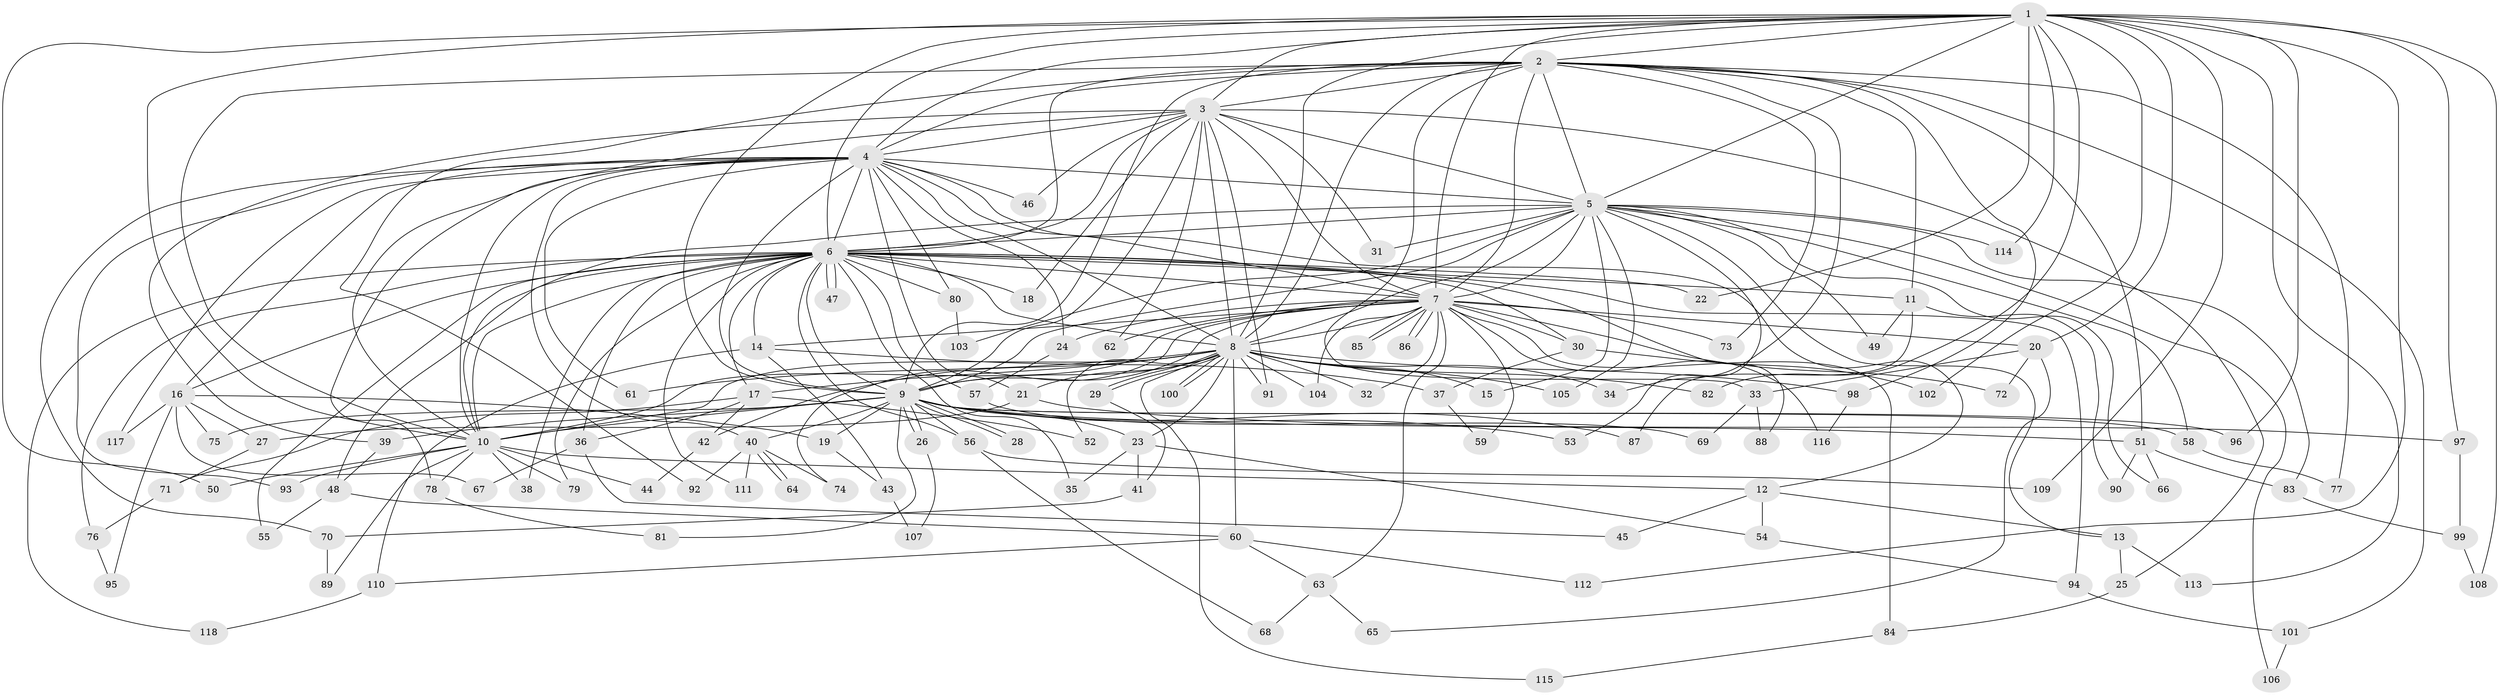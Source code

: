 // Generated by graph-tools (version 1.1) at 2025/25/03/09/25 03:25:39]
// undirected, 118 vertices, 261 edges
graph export_dot {
graph [start="1"]
  node [color=gray90,style=filled];
  1;
  2;
  3;
  4;
  5;
  6;
  7;
  8;
  9;
  10;
  11;
  12;
  13;
  14;
  15;
  16;
  17;
  18;
  19;
  20;
  21;
  22;
  23;
  24;
  25;
  26;
  27;
  28;
  29;
  30;
  31;
  32;
  33;
  34;
  35;
  36;
  37;
  38;
  39;
  40;
  41;
  42;
  43;
  44;
  45;
  46;
  47;
  48;
  49;
  50;
  51;
  52;
  53;
  54;
  55;
  56;
  57;
  58;
  59;
  60;
  61;
  62;
  63;
  64;
  65;
  66;
  67;
  68;
  69;
  70;
  71;
  72;
  73;
  74;
  75;
  76;
  77;
  78;
  79;
  80;
  81;
  82;
  83;
  84;
  85;
  86;
  87;
  88;
  89;
  90;
  91;
  92;
  93;
  94;
  95;
  96;
  97;
  98;
  99;
  100;
  101;
  102;
  103;
  104;
  105;
  106;
  107;
  108;
  109;
  110;
  111;
  112;
  113;
  114;
  115;
  116;
  117;
  118;
  1 -- 2;
  1 -- 3;
  1 -- 4;
  1 -- 5;
  1 -- 6;
  1 -- 7;
  1 -- 8;
  1 -- 9;
  1 -- 10;
  1 -- 20;
  1 -- 22;
  1 -- 50;
  1 -- 82;
  1 -- 96;
  1 -- 97;
  1 -- 102;
  1 -- 108;
  1 -- 109;
  1 -- 112;
  1 -- 113;
  1 -- 114;
  2 -- 3;
  2 -- 4;
  2 -- 5;
  2 -- 6;
  2 -- 7;
  2 -- 8;
  2 -- 9;
  2 -- 10;
  2 -- 11;
  2 -- 33;
  2 -- 34;
  2 -- 51;
  2 -- 73;
  2 -- 77;
  2 -- 92;
  2 -- 98;
  2 -- 101;
  3 -- 4;
  3 -- 5;
  3 -- 6;
  3 -- 7;
  3 -- 8;
  3 -- 9;
  3 -- 10;
  3 -- 18;
  3 -- 25;
  3 -- 31;
  3 -- 39;
  3 -- 46;
  3 -- 62;
  3 -- 91;
  4 -- 5;
  4 -- 6;
  4 -- 7;
  4 -- 8;
  4 -- 9;
  4 -- 10;
  4 -- 12;
  4 -- 16;
  4 -- 21;
  4 -- 24;
  4 -- 40;
  4 -- 46;
  4 -- 61;
  4 -- 70;
  4 -- 78;
  4 -- 80;
  4 -- 93;
  4 -- 117;
  5 -- 6;
  5 -- 7;
  5 -- 8;
  5 -- 9;
  5 -- 10;
  5 -- 13;
  5 -- 15;
  5 -- 31;
  5 -- 49;
  5 -- 53;
  5 -- 58;
  5 -- 66;
  5 -- 83;
  5 -- 103;
  5 -- 105;
  5 -- 106;
  5 -- 114;
  6 -- 7;
  6 -- 8;
  6 -- 9;
  6 -- 10;
  6 -- 11;
  6 -- 14;
  6 -- 16;
  6 -- 17;
  6 -- 18;
  6 -- 22;
  6 -- 30;
  6 -- 35;
  6 -- 36;
  6 -- 38;
  6 -- 47;
  6 -- 47;
  6 -- 48;
  6 -- 55;
  6 -- 56;
  6 -- 57;
  6 -- 76;
  6 -- 79;
  6 -- 80;
  6 -- 88;
  6 -- 94;
  6 -- 111;
  6 -- 118;
  7 -- 8;
  7 -- 9;
  7 -- 10;
  7 -- 14;
  7 -- 20;
  7 -- 24;
  7 -- 30;
  7 -- 32;
  7 -- 59;
  7 -- 62;
  7 -- 63;
  7 -- 72;
  7 -- 73;
  7 -- 74;
  7 -- 84;
  7 -- 85;
  7 -- 85;
  7 -- 86;
  7 -- 86;
  7 -- 104;
  7 -- 116;
  8 -- 9;
  8 -- 10;
  8 -- 15;
  8 -- 17;
  8 -- 21;
  8 -- 23;
  8 -- 29;
  8 -- 29;
  8 -- 32;
  8 -- 34;
  8 -- 42;
  8 -- 52;
  8 -- 60;
  8 -- 61;
  8 -- 82;
  8 -- 91;
  8 -- 98;
  8 -- 100;
  8 -- 100;
  8 -- 104;
  8 -- 105;
  8 -- 115;
  9 -- 10;
  9 -- 19;
  9 -- 23;
  9 -- 26;
  9 -- 26;
  9 -- 28;
  9 -- 28;
  9 -- 39;
  9 -- 40;
  9 -- 51;
  9 -- 53;
  9 -- 56;
  9 -- 58;
  9 -- 75;
  9 -- 81;
  9 -- 87;
  9 -- 96;
  10 -- 12;
  10 -- 38;
  10 -- 44;
  10 -- 50;
  10 -- 78;
  10 -- 79;
  10 -- 89;
  10 -- 93;
  11 -- 49;
  11 -- 87;
  11 -- 90;
  12 -- 13;
  12 -- 45;
  12 -- 54;
  13 -- 25;
  13 -- 113;
  14 -- 37;
  14 -- 43;
  14 -- 110;
  16 -- 19;
  16 -- 27;
  16 -- 67;
  16 -- 75;
  16 -- 95;
  16 -- 117;
  17 -- 36;
  17 -- 42;
  17 -- 52;
  17 -- 71;
  19 -- 43;
  20 -- 33;
  20 -- 65;
  20 -- 72;
  21 -- 27;
  21 -- 97;
  23 -- 35;
  23 -- 41;
  23 -- 54;
  24 -- 57;
  25 -- 84;
  26 -- 107;
  27 -- 71;
  29 -- 41;
  30 -- 37;
  30 -- 102;
  33 -- 69;
  33 -- 88;
  36 -- 45;
  36 -- 67;
  37 -- 59;
  39 -- 48;
  40 -- 64;
  40 -- 64;
  40 -- 74;
  40 -- 92;
  40 -- 111;
  41 -- 70;
  42 -- 44;
  43 -- 107;
  48 -- 55;
  48 -- 60;
  51 -- 66;
  51 -- 83;
  51 -- 90;
  54 -- 94;
  56 -- 68;
  56 -- 109;
  57 -- 69;
  58 -- 77;
  60 -- 63;
  60 -- 110;
  60 -- 112;
  63 -- 65;
  63 -- 68;
  70 -- 89;
  71 -- 76;
  76 -- 95;
  78 -- 81;
  80 -- 103;
  83 -- 99;
  84 -- 115;
  94 -- 101;
  97 -- 99;
  98 -- 116;
  99 -- 108;
  101 -- 106;
  110 -- 118;
}

